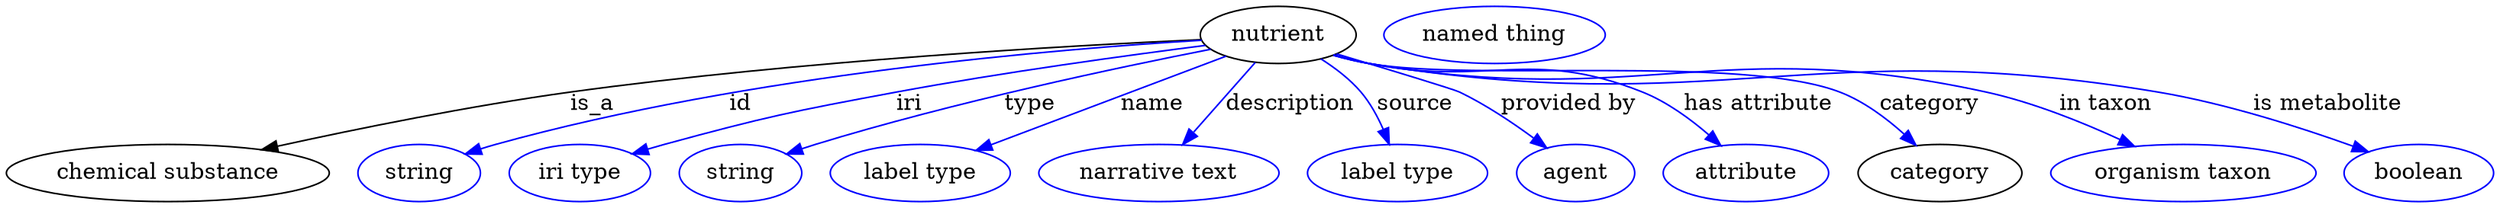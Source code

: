 digraph {
	graph [bb="0,0,1562.2,123"];
	node [label="\N"];
	nutrient	[height=0.5,
		label=nutrient,
		pos="799.39,105",
		width=1.354];
	"chemical substance"	[height=0.5,
		pos="101.39,18",
		width=2.8164];
	nutrient -> "chemical substance"	[label=is_a,
		lp="368.39,61.5",
		pos="e,160.36,32.681 751.12,102.05 669.23,98.329 497.95,88.763 354.39,69 291.6,60.356 220.89,45.983 170.22,34.86"];
	id	[color=blue,
		height=0.5,
		label=string,
		pos="259.39,18",
		width=1.0652];
	nutrient -> id	[color=blue,
		label=id,
		lp="461.39,61.5",
		pos="e,288.37,29.996 751.39,101.61 662.37,96.257 466.3,80.093 307.39,36 304.28,35.137 301.08,34.175 297.88,33.159",
		style=solid];
	iri	[color=blue,
		height=0.5,
		label="iri type",
		pos="360.39,18",
		width=1.2277];
	nutrient -> iri	[color=blue,
		label=iri,
		lp="567.39,61.5",
		pos="e,393.68,29.946 753.65,98.422 705.23,92.262 626.66,81.539 559.39,69 494.42,56.888 478.19,53.271 414.39,36 410.81,35.031 407.12,33.979 \
403.41,32.889",
		style=solid];
	type	[color=blue,
		height=0.5,
		label=string,
		pos="461.39,18",
		width=1.0652];
	nutrient -> type	[color=blue,
		label=type,
		lp="643.39,61.5",
		pos="e,490.32,29.97 756.99,95.983 699.9,84.762 595.44,62.719 508.39,36 505.63,35.153 502.79,34.238 499.95,33.289",
		style=solid];
	name	[color=blue,
		height=0.5,
		label="label type",
		pos="574.39,18",
		width=1.5707];
	nutrient -> name	[color=blue,
		label=name,
		lp="720.39,61.5",
		pos="e,609.37,32.214 766.67,91.64 727.69,76.915 662.39,52.244 618.85,35.797",
		style=solid];
	description	[color=blue,
		height=0.5,
		label="narrative text",
		pos="724.39,18",
		width=2.0943];
	nutrient -> description	[color=blue,
		label=description,
		lp="806.89,61.5",
		pos="e,739.32,35.92 784.93,87.611 773.97,75.19 758.72,57.911 746.27,43.801",
		style=solid];
	source	[color=blue,
		height=0.5,
		label="label type",
		pos="874.39,18",
		width=1.5707];
	nutrient -> source	[color=blue,
		label=source,
		lp="885.39,61.5",
		pos="e,869.18,36.066 826.2,89.915 835.05,84.301 844.41,77.207 851.39,69 857.2,62.169 861.84,53.628 865.39,45.547",
		style=solid];
	"provided by"	[color=blue,
		height=0.5,
		label=agent,
		pos="986.39,18",
		width=1.0291];
	nutrient -> "provided by"	[color=blue,
		label="provided by",
		lp="981.89,61.5",
		pos="e,968.14,33.821 836.02,93.045 867.95,83.447 909.74,70.759 913.39,69 929.74,61.12 946.54,49.867 959.9,40.03",
		style=solid];
	"has attribute"	[color=blue,
		height=0.5,
		label=attribute,
		pos="1093.4,18",
		width=1.4443];
	nutrient -> "has attribute"	[color=blue,
		label="has attribute",
		lp="1101.4,61.5",
		pos="e,1077.6,35.212 834.41,92.447 841.61,90.382 849.2,88.435 856.39,87 931.77,71.952 957.01,97.508 1028.4,69 1043.8,62.865 1058.6,51.999 \
1070.2,41.961",
		style=solid];
	category	[height=0.5,
		pos="1214.4,18",
		width=1.4263];
	nutrient -> category	[color=blue,
		label=category,
		lp="1208.9,61.5",
		pos="e,1199.3,35.694 834.05,92.287 841.36,90.209 849.07,88.297 856.39,87 921.28,75.507 1090.9,92.812 1152.4,69 1167.1,63.291 1181.1,52.717 \
1192,42.758",
		style=solid];
	"in taxon"	[color=blue,
		height=0.5,
		label="organism taxon",
		pos="1367.4,18",
		width=2.3109];
	nutrient -> "in taxon"	[color=blue,
		label="in taxon",
		lp="1319.4,61.5",
		pos="e,1337,34.762 834.04,92.206 841.34,90.133 849.06,88.244 856.39,87 1026.6,58.117 1075.8,106.04 1244.4,69 1273.3,62.654 1304.1,50.107 \
1327.7,39.17",
		style=solid];
	"is metabolite"	[color=blue,
		height=0.5,
		label=boolean,
		pos="1515.4,18",
		width=1.2999];
	nutrient -> "is metabolite"	[color=blue,
		label="is metabolite",
		lp="1459.4,61.5",
		pos="e,1483.8,31.387 834.03,92.148 841.34,90.08 849.05,88.207 856.39,87 1074.1,51.19 1134.9,105.66 1352.4,69 1394.8,61.845 1441.7,46.68 \
1474.2,34.916",
		style=solid];
	"named thing_category"	[color=blue,
		height=0.5,
		label="named thing",
		pos="935.39,105",
		width=1.9318];
}
